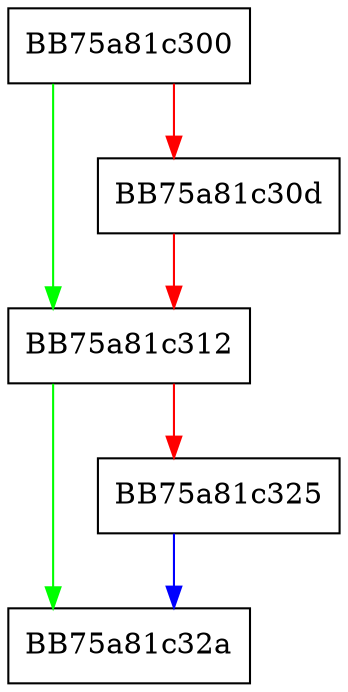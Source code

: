 digraph BmScanCallback {
  node [shape="box"];
  graph [splines=ortho];
  BB75a81c300 -> BB75a81c312 [color="green"];
  BB75a81c300 -> BB75a81c30d [color="red"];
  BB75a81c30d -> BB75a81c312 [color="red"];
  BB75a81c312 -> BB75a81c32a [color="green"];
  BB75a81c312 -> BB75a81c325 [color="red"];
  BB75a81c325 -> BB75a81c32a [color="blue"];
}